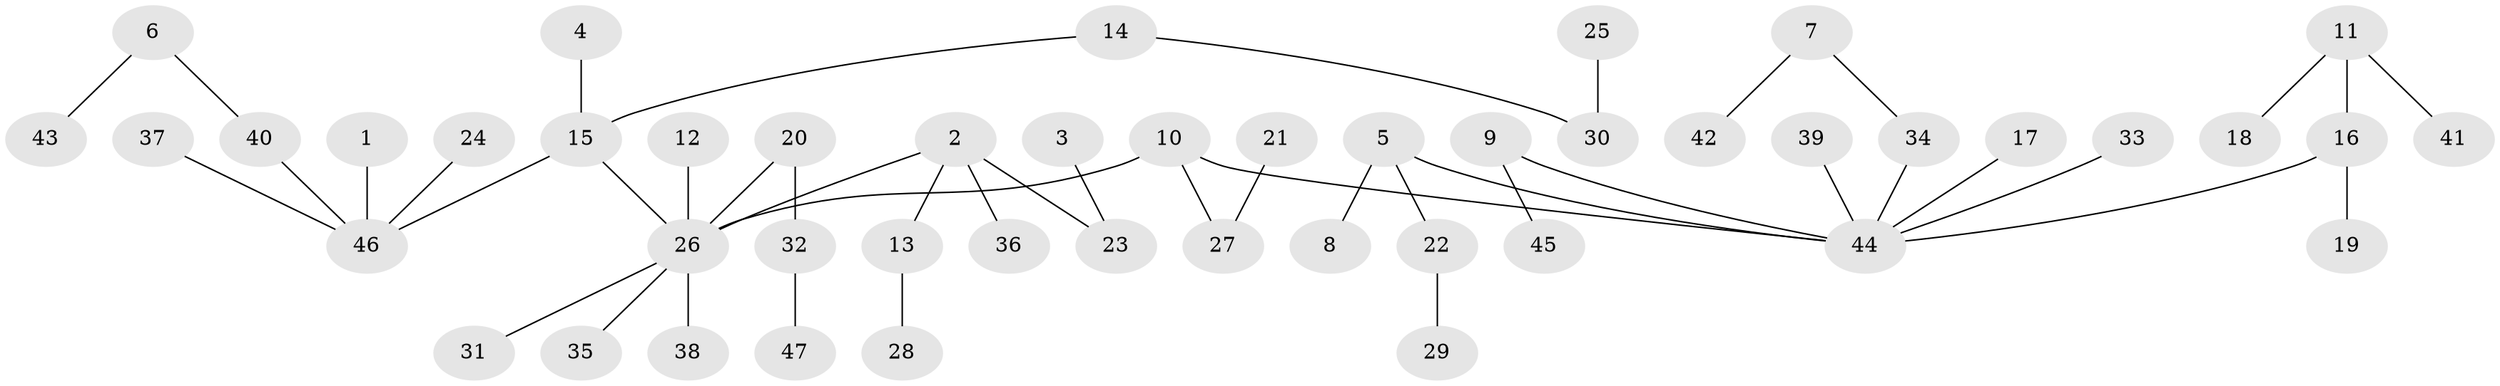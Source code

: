 // original degree distribution, {7: 0.010638297872340425, 5: 0.010638297872340425, 3: 0.1702127659574468, 10: 0.010638297872340425, 2: 0.22340425531914893, 1: 0.5212765957446809, 9: 0.010638297872340425, 4: 0.0425531914893617}
// Generated by graph-tools (version 1.1) at 2025/02/03/09/25 03:02:16]
// undirected, 47 vertices, 46 edges
graph export_dot {
graph [start="1"]
  node [color=gray90,style=filled];
  1;
  2;
  3;
  4;
  5;
  6;
  7;
  8;
  9;
  10;
  11;
  12;
  13;
  14;
  15;
  16;
  17;
  18;
  19;
  20;
  21;
  22;
  23;
  24;
  25;
  26;
  27;
  28;
  29;
  30;
  31;
  32;
  33;
  34;
  35;
  36;
  37;
  38;
  39;
  40;
  41;
  42;
  43;
  44;
  45;
  46;
  47;
  1 -- 46 [weight=1.0];
  2 -- 13 [weight=1.0];
  2 -- 23 [weight=1.0];
  2 -- 26 [weight=1.0];
  2 -- 36 [weight=1.0];
  3 -- 23 [weight=1.0];
  4 -- 15 [weight=1.0];
  5 -- 8 [weight=1.0];
  5 -- 22 [weight=1.0];
  5 -- 44 [weight=1.0];
  6 -- 40 [weight=1.0];
  6 -- 43 [weight=1.0];
  7 -- 34 [weight=1.0];
  7 -- 42 [weight=1.0];
  9 -- 44 [weight=1.0];
  9 -- 45 [weight=1.0];
  10 -- 26 [weight=1.0];
  10 -- 27 [weight=1.0];
  10 -- 44 [weight=1.0];
  11 -- 16 [weight=1.0];
  11 -- 18 [weight=1.0];
  11 -- 41 [weight=1.0];
  12 -- 26 [weight=1.0];
  13 -- 28 [weight=1.0];
  14 -- 15 [weight=1.0];
  14 -- 30 [weight=1.0];
  15 -- 26 [weight=1.0];
  15 -- 46 [weight=1.0];
  16 -- 19 [weight=1.0];
  16 -- 44 [weight=1.0];
  17 -- 44 [weight=1.0];
  20 -- 26 [weight=1.0];
  20 -- 32 [weight=1.0];
  21 -- 27 [weight=1.0];
  22 -- 29 [weight=1.0];
  24 -- 46 [weight=1.0];
  25 -- 30 [weight=1.0];
  26 -- 31 [weight=1.0];
  26 -- 35 [weight=1.0];
  26 -- 38 [weight=1.0];
  32 -- 47 [weight=1.0];
  33 -- 44 [weight=1.0];
  34 -- 44 [weight=1.0];
  37 -- 46 [weight=1.0];
  39 -- 44 [weight=1.0];
  40 -- 46 [weight=1.0];
}
